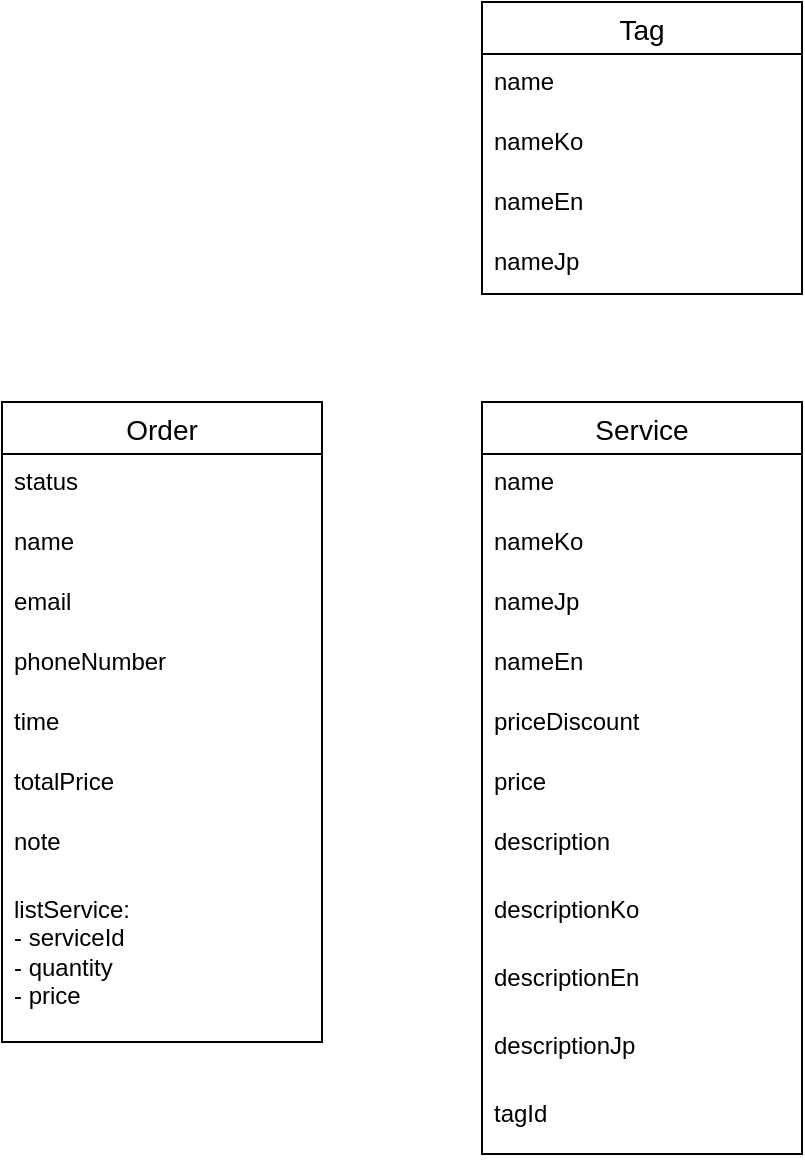 <mxfile version="24.8.4">
  <diagram name="Trang-1" id="mpP0n5bRhv0KyXjtLnwp">
    <mxGraphModel dx="752" dy="1674" grid="1" gridSize="10" guides="1" tooltips="1" connect="1" arrows="1" fold="1" page="1" pageScale="1" pageWidth="827" pageHeight="1169" math="0" shadow="0">
      <root>
        <mxCell id="0" />
        <mxCell id="1" parent="0" />
        <mxCell id="1H3qzHQkBhaweQ5tafJs-1" value="Service" style="swimlane;fontStyle=0;childLayout=stackLayout;horizontal=1;startSize=26;horizontalStack=0;resizeParent=1;resizeParentMax=0;resizeLast=0;collapsible=1;marginBottom=0;align=center;fontSize=14;" vertex="1" parent="1">
          <mxGeometry x="320" y="160" width="160" height="376" as="geometry" />
        </mxCell>
        <mxCell id="1H3qzHQkBhaweQ5tafJs-2" value="name" style="text;strokeColor=none;fillColor=none;spacingLeft=4;spacingRight=4;overflow=hidden;rotatable=0;points=[[0,0.5],[1,0.5]];portConstraint=eastwest;fontSize=12;whiteSpace=wrap;html=1;" vertex="1" parent="1H3qzHQkBhaweQ5tafJs-1">
          <mxGeometry y="26" width="160" height="30" as="geometry" />
        </mxCell>
        <mxCell id="1H3qzHQkBhaweQ5tafJs-20" value="nameKo" style="text;strokeColor=none;fillColor=none;spacingLeft=4;spacingRight=4;overflow=hidden;rotatable=0;points=[[0,0.5],[1,0.5]];portConstraint=eastwest;fontSize=12;whiteSpace=wrap;html=1;" vertex="1" parent="1H3qzHQkBhaweQ5tafJs-1">
          <mxGeometry y="56" width="160" height="30" as="geometry" />
        </mxCell>
        <mxCell id="1H3qzHQkBhaweQ5tafJs-21" value="nameJp" style="text;strokeColor=none;fillColor=none;spacingLeft=4;spacingRight=4;overflow=hidden;rotatable=0;points=[[0,0.5],[1,0.5]];portConstraint=eastwest;fontSize=12;whiteSpace=wrap;html=1;" vertex="1" parent="1H3qzHQkBhaweQ5tafJs-1">
          <mxGeometry y="86" width="160" height="30" as="geometry" />
        </mxCell>
        <mxCell id="1H3qzHQkBhaweQ5tafJs-22" value="nameEn" style="text;strokeColor=none;fillColor=none;spacingLeft=4;spacingRight=4;overflow=hidden;rotatable=0;points=[[0,0.5],[1,0.5]];portConstraint=eastwest;fontSize=12;whiteSpace=wrap;html=1;" vertex="1" parent="1H3qzHQkBhaweQ5tafJs-1">
          <mxGeometry y="116" width="160" height="30" as="geometry" />
        </mxCell>
        <mxCell id="1H3qzHQkBhaweQ5tafJs-3" value="priceDiscount" style="text;strokeColor=none;fillColor=none;spacingLeft=4;spacingRight=4;overflow=hidden;rotatable=0;points=[[0,0.5],[1,0.5]];portConstraint=eastwest;fontSize=12;whiteSpace=wrap;html=1;" vertex="1" parent="1H3qzHQkBhaweQ5tafJs-1">
          <mxGeometry y="146" width="160" height="30" as="geometry" />
        </mxCell>
        <mxCell id="1H3qzHQkBhaweQ5tafJs-46" value="price" style="text;strokeColor=none;fillColor=none;spacingLeft=4;spacingRight=4;overflow=hidden;rotatable=0;points=[[0,0.5],[1,0.5]];portConstraint=eastwest;fontSize=12;whiteSpace=wrap;html=1;" vertex="1" parent="1H3qzHQkBhaweQ5tafJs-1">
          <mxGeometry y="176" width="160" height="30" as="geometry" />
        </mxCell>
        <mxCell id="1H3qzHQkBhaweQ5tafJs-4" value="description" style="text;strokeColor=none;fillColor=none;spacingLeft=4;spacingRight=4;overflow=hidden;rotatable=0;points=[[0,0.5],[1,0.5]];portConstraint=eastwest;fontSize=12;whiteSpace=wrap;html=1;" vertex="1" parent="1H3qzHQkBhaweQ5tafJs-1">
          <mxGeometry y="206" width="160" height="34" as="geometry" />
        </mxCell>
        <mxCell id="1H3qzHQkBhaweQ5tafJs-25" value="descriptionKo" style="text;strokeColor=none;fillColor=none;spacingLeft=4;spacingRight=4;overflow=hidden;rotatable=0;points=[[0,0.5],[1,0.5]];portConstraint=eastwest;fontSize=12;whiteSpace=wrap;html=1;" vertex="1" parent="1H3qzHQkBhaweQ5tafJs-1">
          <mxGeometry y="240" width="160" height="34" as="geometry" />
        </mxCell>
        <mxCell id="1H3qzHQkBhaweQ5tafJs-24" value="descriptionEn" style="text;strokeColor=none;fillColor=none;spacingLeft=4;spacingRight=4;overflow=hidden;rotatable=0;points=[[0,0.5],[1,0.5]];portConstraint=eastwest;fontSize=12;whiteSpace=wrap;html=1;" vertex="1" parent="1H3qzHQkBhaweQ5tafJs-1">
          <mxGeometry y="274" width="160" height="34" as="geometry" />
        </mxCell>
        <mxCell id="1H3qzHQkBhaweQ5tafJs-23" value="descriptionJp" style="text;strokeColor=none;fillColor=none;spacingLeft=4;spacingRight=4;overflow=hidden;rotatable=0;points=[[0,0.5],[1,0.5]];portConstraint=eastwest;fontSize=12;whiteSpace=wrap;html=1;" vertex="1" parent="1H3qzHQkBhaweQ5tafJs-1">
          <mxGeometry y="308" width="160" height="34" as="geometry" />
        </mxCell>
        <mxCell id="1H3qzHQkBhaweQ5tafJs-6" value="tagId" style="text;strokeColor=none;fillColor=none;spacingLeft=4;spacingRight=4;overflow=hidden;rotatable=0;points=[[0,0.5],[1,0.5]];portConstraint=eastwest;fontSize=12;whiteSpace=wrap;html=1;" vertex="1" parent="1H3qzHQkBhaweQ5tafJs-1">
          <mxGeometry y="342" width="160" height="34" as="geometry" />
        </mxCell>
        <mxCell id="1H3qzHQkBhaweQ5tafJs-7" value="Tag" style="swimlane;fontStyle=0;childLayout=stackLayout;horizontal=1;startSize=26;horizontalStack=0;resizeParent=1;resizeParentMax=0;resizeLast=0;collapsible=1;marginBottom=0;align=center;fontSize=14;" vertex="1" parent="1">
          <mxGeometry x="320" y="-40" width="160" height="146" as="geometry" />
        </mxCell>
        <mxCell id="1H3qzHQkBhaweQ5tafJs-13" value="name" style="text;strokeColor=none;fillColor=none;spacingLeft=4;spacingRight=4;overflow=hidden;rotatable=0;points=[[0,0.5],[1,0.5]];portConstraint=eastwest;fontSize=12;whiteSpace=wrap;html=1;" vertex="1" parent="1H3qzHQkBhaweQ5tafJs-7">
          <mxGeometry y="26" width="160" height="30" as="geometry" />
        </mxCell>
        <mxCell id="1H3qzHQkBhaweQ5tafJs-8" value="nameKo" style="text;strokeColor=none;fillColor=none;spacingLeft=4;spacingRight=4;overflow=hidden;rotatable=0;points=[[0,0.5],[1,0.5]];portConstraint=eastwest;fontSize=12;whiteSpace=wrap;html=1;" vertex="1" parent="1H3qzHQkBhaweQ5tafJs-7">
          <mxGeometry y="56" width="160" height="30" as="geometry" />
        </mxCell>
        <mxCell id="1H3qzHQkBhaweQ5tafJs-14" value="nameEn" style="text;strokeColor=none;fillColor=none;spacingLeft=4;spacingRight=4;overflow=hidden;rotatable=0;points=[[0,0.5],[1,0.5]];portConstraint=eastwest;fontSize=12;whiteSpace=wrap;html=1;" vertex="1" parent="1H3qzHQkBhaweQ5tafJs-7">
          <mxGeometry y="86" width="160" height="30" as="geometry" />
        </mxCell>
        <mxCell id="1H3qzHQkBhaweQ5tafJs-19" value="nameJp" style="text;strokeColor=none;fillColor=none;spacingLeft=4;spacingRight=4;overflow=hidden;rotatable=0;points=[[0,0.5],[1,0.5]];portConstraint=eastwest;fontSize=12;whiteSpace=wrap;html=1;" vertex="1" parent="1H3qzHQkBhaweQ5tafJs-7">
          <mxGeometry y="116" width="160" height="30" as="geometry" />
        </mxCell>
        <mxCell id="1H3qzHQkBhaweQ5tafJs-26" value="Order" style="swimlane;fontStyle=0;childLayout=stackLayout;horizontal=1;startSize=26;horizontalStack=0;resizeParent=1;resizeParentMax=0;resizeLast=0;collapsible=1;marginBottom=0;align=center;fontSize=14;" vertex="1" parent="1">
          <mxGeometry x="80" y="160" width="160" height="320" as="geometry" />
        </mxCell>
        <mxCell id="1H3qzHQkBhaweQ5tafJs-27" value="status" style="text;strokeColor=none;fillColor=none;spacingLeft=4;spacingRight=4;overflow=hidden;rotatable=0;points=[[0,0.5],[1,0.5]];portConstraint=eastwest;fontSize=12;whiteSpace=wrap;html=1;" vertex="1" parent="1H3qzHQkBhaweQ5tafJs-26">
          <mxGeometry y="26" width="160" height="30" as="geometry" />
        </mxCell>
        <mxCell id="1H3qzHQkBhaweQ5tafJs-47" value="name" style="text;strokeColor=none;fillColor=none;spacingLeft=4;spacingRight=4;overflow=hidden;rotatable=0;points=[[0,0.5],[1,0.5]];portConstraint=eastwest;fontSize=12;whiteSpace=wrap;html=1;" vertex="1" parent="1H3qzHQkBhaweQ5tafJs-26">
          <mxGeometry y="56" width="160" height="30" as="geometry" />
        </mxCell>
        <mxCell id="1H3qzHQkBhaweQ5tafJs-28" value="email" style="text;strokeColor=none;fillColor=none;spacingLeft=4;spacingRight=4;overflow=hidden;rotatable=0;points=[[0,0.5],[1,0.5]];portConstraint=eastwest;fontSize=12;whiteSpace=wrap;html=1;" vertex="1" parent="1H3qzHQkBhaweQ5tafJs-26">
          <mxGeometry y="86" width="160" height="30" as="geometry" />
        </mxCell>
        <mxCell id="1H3qzHQkBhaweQ5tafJs-29" value="phoneNumber" style="text;strokeColor=none;fillColor=none;spacingLeft=4;spacingRight=4;overflow=hidden;rotatable=0;points=[[0,0.5],[1,0.5]];portConstraint=eastwest;fontSize=12;whiteSpace=wrap;html=1;" vertex="1" parent="1H3qzHQkBhaweQ5tafJs-26">
          <mxGeometry y="116" width="160" height="30" as="geometry" />
        </mxCell>
        <mxCell id="1H3qzHQkBhaweQ5tafJs-30" value="time" style="text;strokeColor=none;fillColor=none;spacingLeft=4;spacingRight=4;overflow=hidden;rotatable=0;points=[[0,0.5],[1,0.5]];portConstraint=eastwest;fontSize=12;whiteSpace=wrap;html=1;" vertex="1" parent="1H3qzHQkBhaweQ5tafJs-26">
          <mxGeometry y="146" width="160" height="30" as="geometry" />
        </mxCell>
        <mxCell id="1H3qzHQkBhaweQ5tafJs-31" value="totalPrice" style="text;strokeColor=none;fillColor=none;spacingLeft=4;spacingRight=4;overflow=hidden;rotatable=0;points=[[0,0.5],[1,0.5]];portConstraint=eastwest;fontSize=12;whiteSpace=wrap;html=1;" vertex="1" parent="1H3qzHQkBhaweQ5tafJs-26">
          <mxGeometry y="176" width="160" height="30" as="geometry" />
        </mxCell>
        <mxCell id="1H3qzHQkBhaweQ5tafJs-32" value="note" style="text;strokeColor=none;fillColor=none;spacingLeft=4;spacingRight=4;overflow=hidden;rotatable=0;points=[[0,0.5],[1,0.5]];portConstraint=eastwest;fontSize=12;whiteSpace=wrap;html=1;" vertex="1" parent="1H3qzHQkBhaweQ5tafJs-26">
          <mxGeometry y="206" width="160" height="34" as="geometry" />
        </mxCell>
        <mxCell id="1H3qzHQkBhaweQ5tafJs-33" value="listService:&lt;div style=&quot;font-size: 12px;&quot;&gt;&lt;div style=&quot;font-size: 12px;&quot;&gt;- serviceId&lt;/div&gt;&lt;div style=&quot;font-size: 12px;&quot;&gt;- quantity&lt;/div&gt;&lt;div style=&quot;font-size: 12px;&quot;&gt;- price&lt;/div&gt;&lt;/div&gt;" style="text;strokeColor=none;fillColor=none;spacingLeft=4;spacingRight=2;overflow=hidden;rotatable=0;points=[[0,0.5],[1,0.5]];portConstraint=eastwest;fontSize=12;whiteSpace=wrap;html=1;spacingTop=0;spacing=2;align=left;verticalAlign=top;" vertex="1" parent="1H3qzHQkBhaweQ5tafJs-26">
          <mxGeometry y="240" width="160" height="80" as="geometry" />
        </mxCell>
      </root>
    </mxGraphModel>
  </diagram>
</mxfile>
